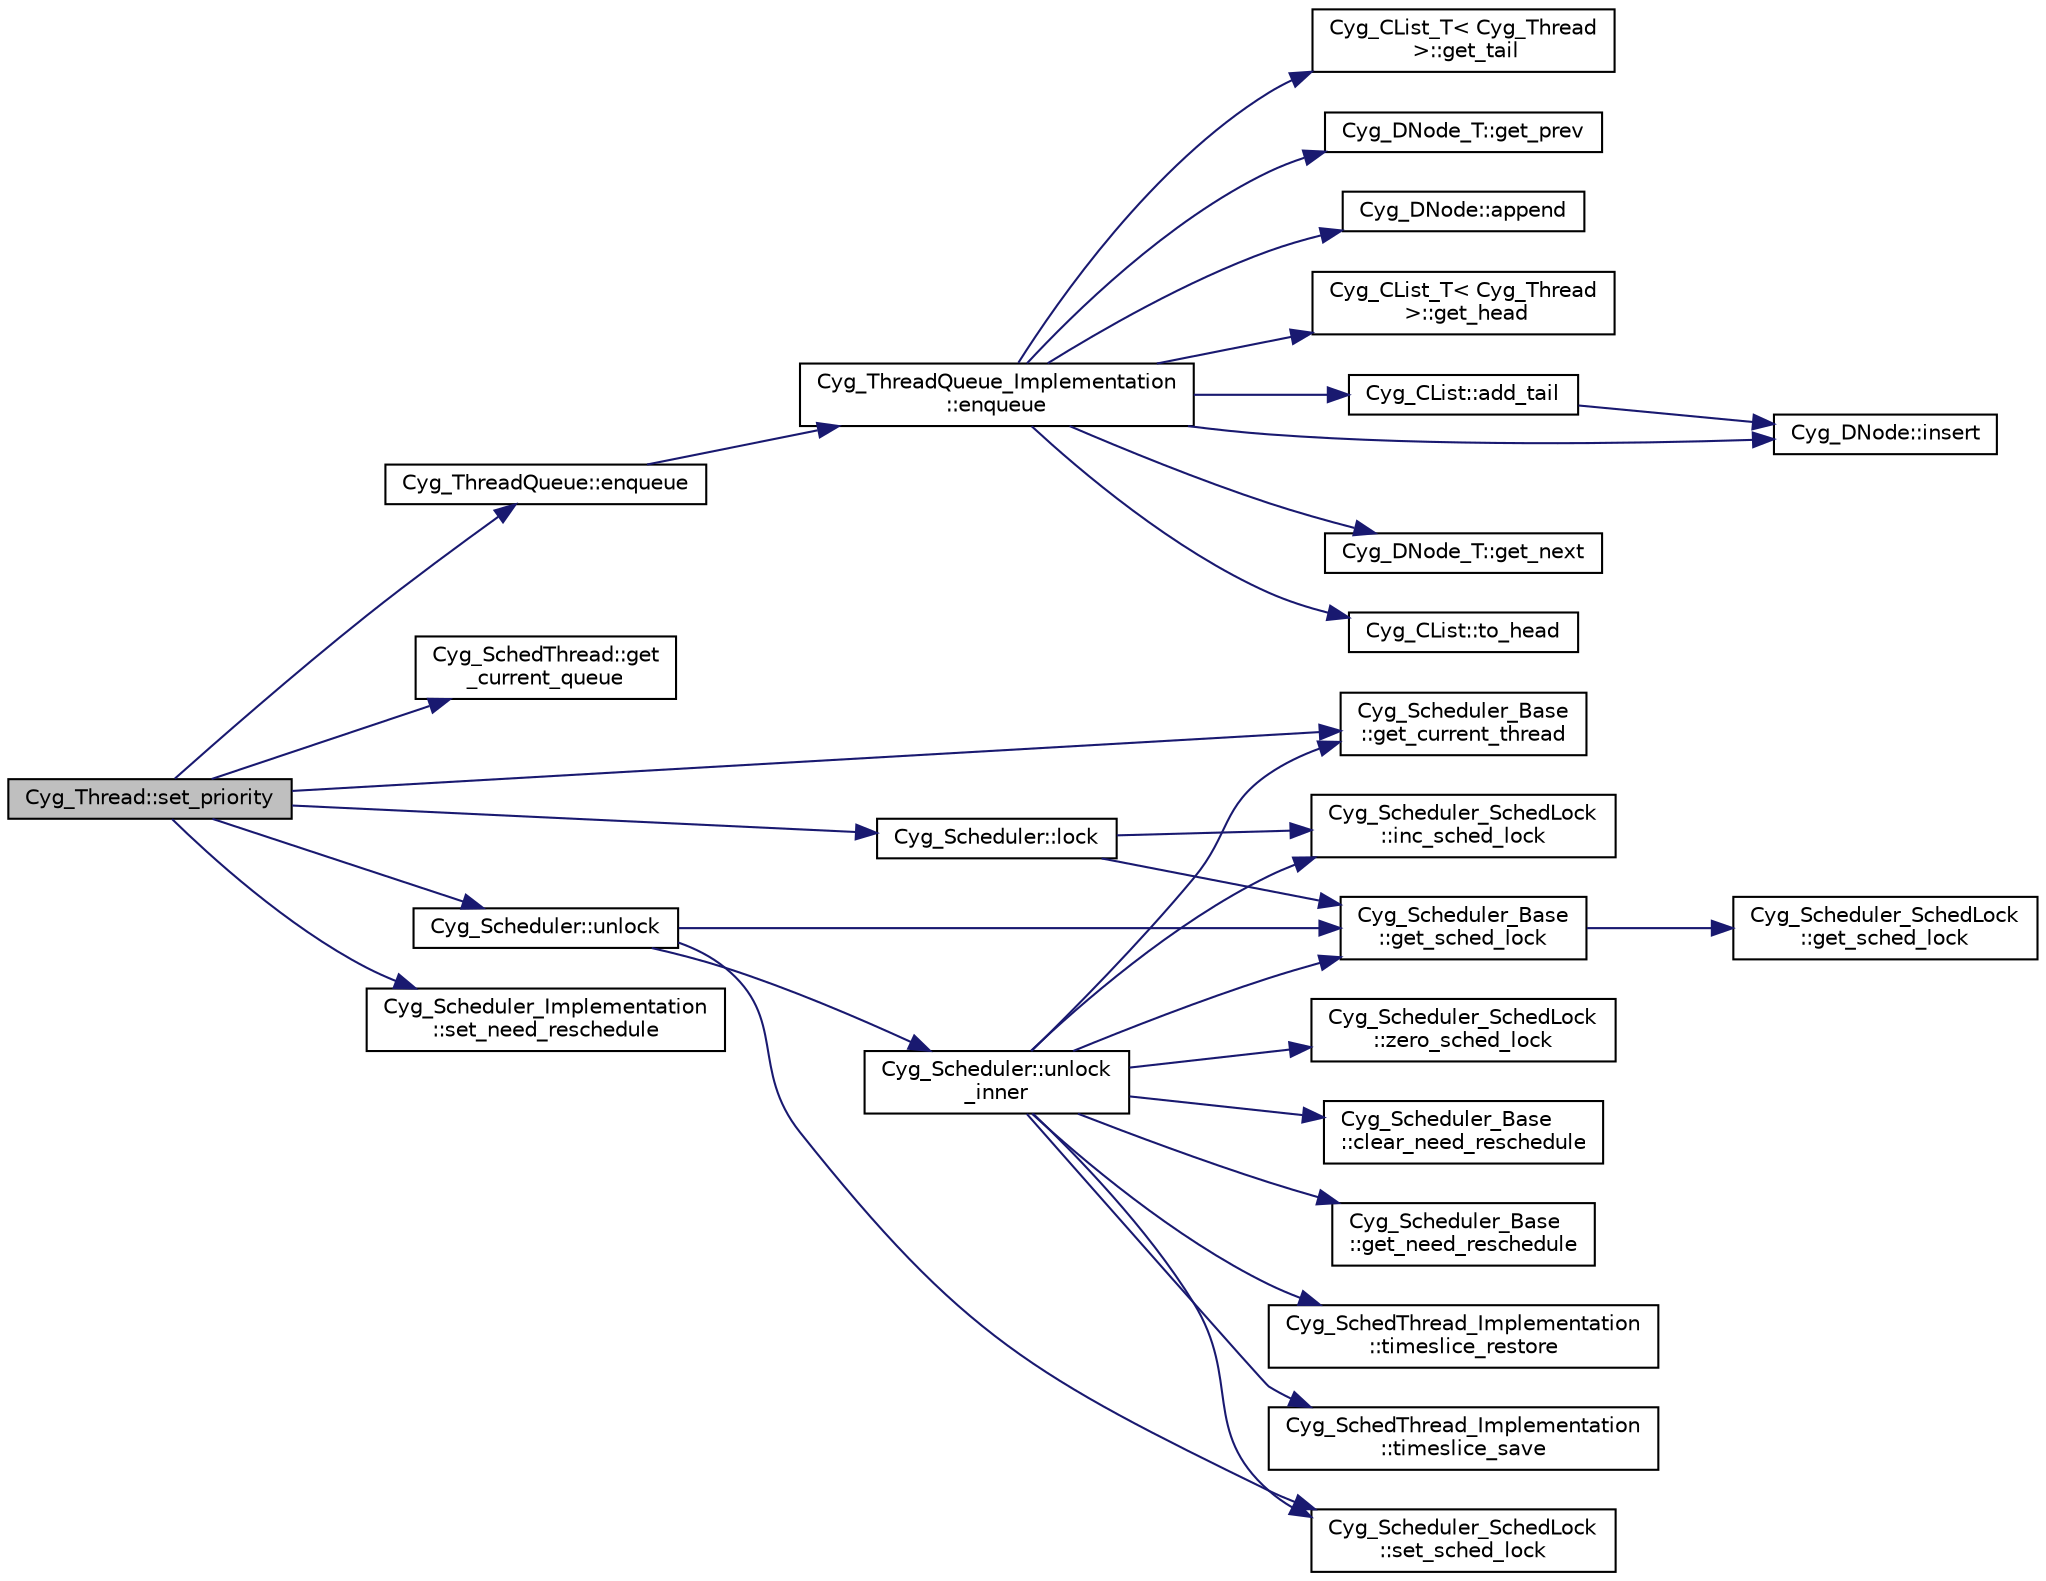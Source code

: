 digraph "Cyg_Thread::set_priority"
{
  edge [fontname="Helvetica",fontsize="10",labelfontname="Helvetica",labelfontsize="10"];
  node [fontname="Helvetica",fontsize="10",shape=record];
  rankdir="LR";
  Node1 [label="Cyg_Thread::set_priority",height=0.2,width=0.4,color="black", fillcolor="grey75", style="filled" fontcolor="black"];
  Node1 -> Node2 [color="midnightblue",fontsize="10",style="solid",fontname="Helvetica"];
  Node2 [label="Cyg_ThreadQueue::enqueue",height=0.2,width=0.4,color="black", fillcolor="white", style="filled",URL="$class_cyg___thread_queue.html#ad027d33c49fd318522b7e3a092891943"];
  Node2 -> Node3 [color="midnightblue",fontsize="10",style="solid",fontname="Helvetica"];
  Node3 [label="Cyg_ThreadQueue_Implementation\l::enqueue",height=0.2,width=0.4,color="black", fillcolor="white", style="filled",URL="$class_cyg___thread_queue___implementation.html#a8ddfaba28e55464dfb8e34159e1298b9"];
  Node3 -> Node4 [color="midnightblue",fontsize="10",style="solid",fontname="Helvetica"];
  Node4 [label="Cyg_CList_T\< Cyg_Thread\l \>::get_head",height=0.2,width=0.4,color="black", fillcolor="white", style="filled",URL="$class_cyg___c_list___t.html#a8a550e09751307bcc988ffa2f0a03c36"];
  Node3 -> Node5 [color="midnightblue",fontsize="10",style="solid",fontname="Helvetica"];
  Node5 [label="Cyg_CList::add_tail",height=0.2,width=0.4,color="black", fillcolor="white", style="filled",URL="$class_cyg___c_list.html#a5b78ee573df448e713d5547f35853c8b"];
  Node5 -> Node6 [color="midnightblue",fontsize="10",style="solid",fontname="Helvetica"];
  Node6 [label="Cyg_DNode::insert",height=0.2,width=0.4,color="black", fillcolor="white", style="filled",URL="$class_cyg___d_node.html#af06f745246ea0f74a57135e192b19108"];
  Node3 -> Node7 [color="midnightblue",fontsize="10",style="solid",fontname="Helvetica"];
  Node7 [label="Cyg_DNode_T::get_next",height=0.2,width=0.4,color="black", fillcolor="white", style="filled",URL="$class_cyg___d_node___t.html#a32e05c3124e76f4cc399e71dc6e3f9f9"];
  Node3 -> Node6 [color="midnightblue",fontsize="10",style="solid",fontname="Helvetica"];
  Node3 -> Node8 [color="midnightblue",fontsize="10",style="solid",fontname="Helvetica"];
  Node8 [label="Cyg_CList::to_head",height=0.2,width=0.4,color="black", fillcolor="white", style="filled",URL="$class_cyg___c_list.html#a49955e2ef36e73238c4dc2098c581ee0"];
  Node3 -> Node9 [color="midnightblue",fontsize="10",style="solid",fontname="Helvetica"];
  Node9 [label="Cyg_CList_T\< Cyg_Thread\l \>::get_tail",height=0.2,width=0.4,color="black", fillcolor="white", style="filled",URL="$class_cyg___c_list___t.html#ae079cd7a966bd4d77c3f20bc92948468"];
  Node3 -> Node10 [color="midnightblue",fontsize="10",style="solid",fontname="Helvetica"];
  Node10 [label="Cyg_DNode_T::get_prev",height=0.2,width=0.4,color="black", fillcolor="white", style="filled",URL="$class_cyg___d_node___t.html#afda5008db2c97caf6d1a9f7169c08474"];
  Node3 -> Node11 [color="midnightblue",fontsize="10",style="solid",fontname="Helvetica"];
  Node11 [label="Cyg_DNode::append",height=0.2,width=0.4,color="black", fillcolor="white", style="filled",URL="$class_cyg___d_node.html#a857188efb220e7be7c4b3cc3398f2dd8"];
  Node1 -> Node12 [color="midnightblue",fontsize="10",style="solid",fontname="Helvetica"];
  Node12 [label="Cyg_SchedThread::get\l_current_queue",height=0.2,width=0.4,color="black", fillcolor="white", style="filled",URL="$class_cyg___sched_thread.html#a44b845948cca89f3957ab7f9d0eea76e"];
  Node1 -> Node13 [color="midnightblue",fontsize="10",style="solid",fontname="Helvetica"];
  Node13 [label="Cyg_Scheduler_Base\l::get_current_thread",height=0.2,width=0.4,color="black", fillcolor="white", style="filled",URL="$class_cyg___scheduler___base.html#a32d18e404cb32e320a3cc0a2b99a54c3"];
  Node1 -> Node14 [color="midnightblue",fontsize="10",style="solid",fontname="Helvetica"];
  Node14 [label="Cyg_Scheduler::lock",height=0.2,width=0.4,color="black", fillcolor="white", style="filled",URL="$class_cyg___scheduler.html#abf33bab81b402f8f58ecb3c775e8a026"];
  Node14 -> Node15 [color="midnightblue",fontsize="10",style="solid",fontname="Helvetica"];
  Node15 [label="Cyg_Scheduler_Base\l::get_sched_lock",height=0.2,width=0.4,color="black", fillcolor="white", style="filled",URL="$class_cyg___scheduler___base.html#a5a5f50e73c8a6deec8feae3799132e20"];
  Node15 -> Node16 [color="midnightblue",fontsize="10",style="solid",fontname="Helvetica"];
  Node16 [label="Cyg_Scheduler_SchedLock\l::get_sched_lock",height=0.2,width=0.4,color="black", fillcolor="white", style="filled",URL="$class_cyg___scheduler___sched_lock.html#a5f941d084757c857ef26eaad492265ac"];
  Node14 -> Node17 [color="midnightblue",fontsize="10",style="solid",fontname="Helvetica"];
  Node17 [label="Cyg_Scheduler_SchedLock\l::inc_sched_lock",height=0.2,width=0.4,color="black", fillcolor="white", style="filled",URL="$class_cyg___scheduler___sched_lock.html#ab17790e36a73579ead9df6b1892780c6"];
  Node1 -> Node18 [color="midnightblue",fontsize="10",style="solid",fontname="Helvetica"];
  Node18 [label="Cyg_Scheduler_Implementation\l::set_need_reschedule",height=0.2,width=0.4,color="black", fillcolor="white", style="filled",URL="$class_cyg___scheduler___implementation.html#a93b5e2ef78926c9472ecd57d0ad90fd2"];
  Node1 -> Node19 [color="midnightblue",fontsize="10",style="solid",fontname="Helvetica"];
  Node19 [label="Cyg_Scheduler::unlock",height=0.2,width=0.4,color="black", fillcolor="white", style="filled",URL="$class_cyg___scheduler.html#a362916327f3b75af4b104272f6c9e466"];
  Node19 -> Node15 [color="midnightblue",fontsize="10",style="solid",fontname="Helvetica"];
  Node19 -> Node20 [color="midnightblue",fontsize="10",style="solid",fontname="Helvetica"];
  Node20 [label="Cyg_Scheduler_SchedLock\l::set_sched_lock",height=0.2,width=0.4,color="black", fillcolor="white", style="filled",URL="$class_cyg___scheduler___sched_lock.html#a917f304e58f2f95467ff25e2ee22d027"];
  Node19 -> Node21 [color="midnightblue",fontsize="10",style="solid",fontname="Helvetica"];
  Node21 [label="Cyg_Scheduler::unlock\l_inner",height=0.2,width=0.4,color="black", fillcolor="white", style="filled",URL="$class_cyg___scheduler.html#a529555a4995ebd4ddab69edd0d4f766f"];
  Node21 -> Node22 [color="midnightblue",fontsize="10",style="solid",fontname="Helvetica"];
  Node22 [label="Cyg_Scheduler_Base\l::clear_need_reschedule",height=0.2,width=0.4,color="black", fillcolor="white", style="filled",URL="$class_cyg___scheduler___base.html#a6d90dadb5d732756eb2f1acdedb54aa2"];
  Node21 -> Node13 [color="midnightblue",fontsize="10",style="solid",fontname="Helvetica"];
  Node21 -> Node23 [color="midnightblue",fontsize="10",style="solid",fontname="Helvetica"];
  Node23 [label="Cyg_Scheduler_Base\l::get_need_reschedule",height=0.2,width=0.4,color="black", fillcolor="white", style="filled",URL="$class_cyg___scheduler___base.html#acf6dbf969ef22dea4f5ece6a31aa6303"];
  Node21 -> Node15 [color="midnightblue",fontsize="10",style="solid",fontname="Helvetica"];
  Node21 -> Node17 [color="midnightblue",fontsize="10",style="solid",fontname="Helvetica"];
  Node21 -> Node20 [color="midnightblue",fontsize="10",style="solid",fontname="Helvetica"];
  Node21 -> Node24 [color="midnightblue",fontsize="10",style="solid",fontname="Helvetica"];
  Node24 [label="Cyg_SchedThread_Implementation\l::timeslice_restore",height=0.2,width=0.4,color="black", fillcolor="white", style="filled",URL="$class_cyg___sched_thread___implementation.html#a25b9b22611b251e02b5850c6e60a748c"];
  Node21 -> Node25 [color="midnightblue",fontsize="10",style="solid",fontname="Helvetica"];
  Node25 [label="Cyg_SchedThread_Implementation\l::timeslice_save",height=0.2,width=0.4,color="black", fillcolor="white", style="filled",URL="$class_cyg___sched_thread___implementation.html#aa7657aa012164cd46db44da20d242274"];
  Node21 -> Node26 [color="midnightblue",fontsize="10",style="solid",fontname="Helvetica"];
  Node26 [label="Cyg_Scheduler_SchedLock\l::zero_sched_lock",height=0.2,width=0.4,color="black", fillcolor="white", style="filled",URL="$class_cyg___scheduler___sched_lock.html#a47cf05e000f2d76663b65f2b614c4c95"];
}
